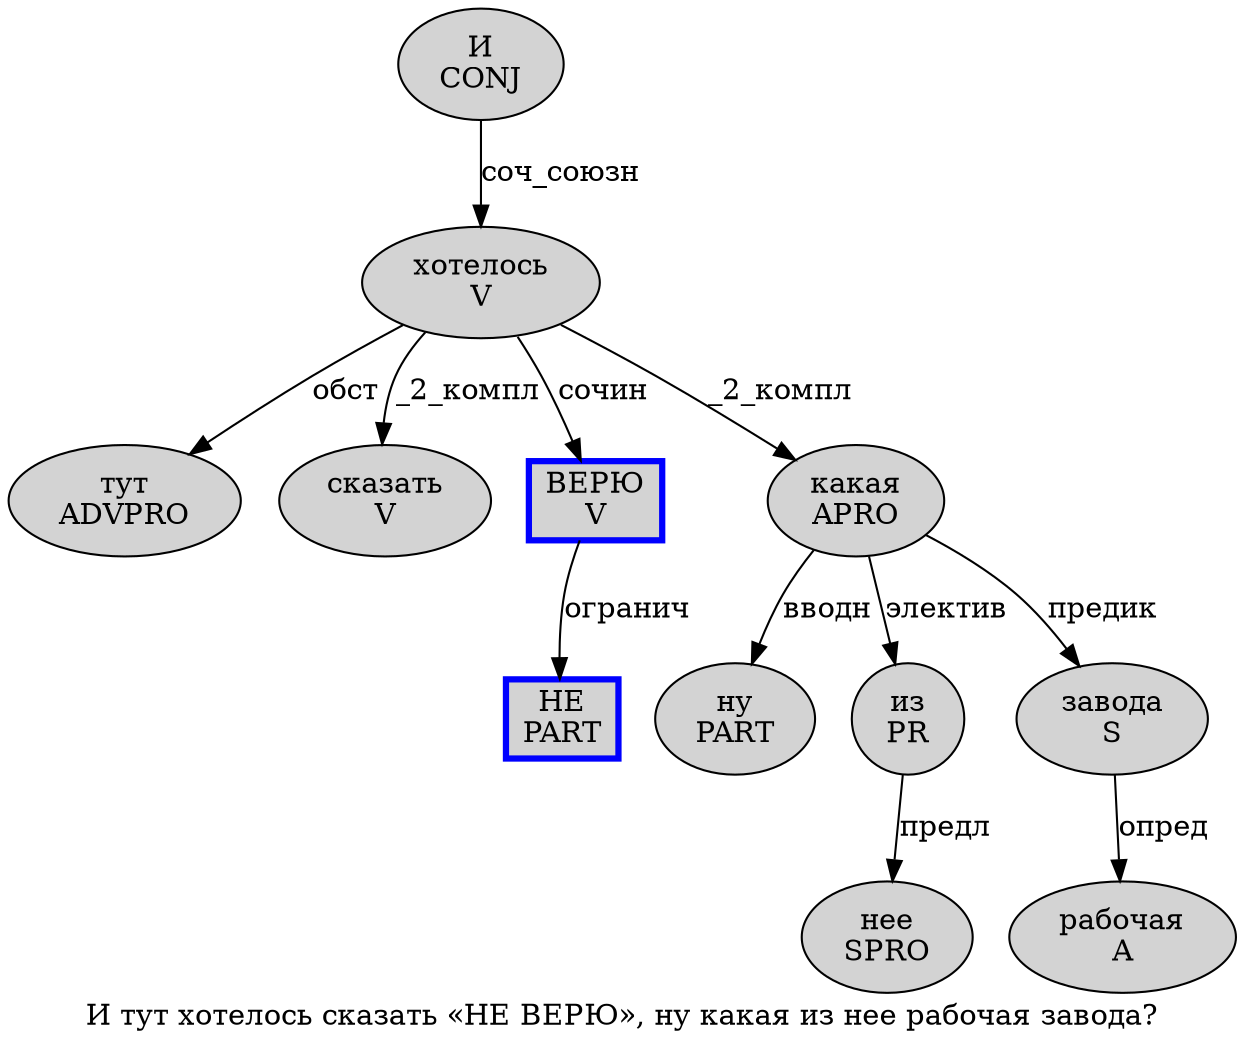 digraph SENTENCE_2334 {
	graph [label="И тут хотелось сказать «НЕ ВЕРЮ», ну какая из нее рабочая завода?"]
	node [style=filled]
		0 [label="И
CONJ" color="" fillcolor=lightgray penwidth=1 shape=ellipse]
		1 [label="тут
ADVPRO" color="" fillcolor=lightgray penwidth=1 shape=ellipse]
		2 [label="хотелось
V" color="" fillcolor=lightgray penwidth=1 shape=ellipse]
		3 [label="сказать
V" color="" fillcolor=lightgray penwidth=1 shape=ellipse]
		5 [label="НЕ
PART" color=blue fillcolor=lightgray penwidth=3 shape=box]
		6 [label="ВЕРЮ
V" color=blue fillcolor=lightgray penwidth=3 shape=box]
		9 [label="ну
PART" color="" fillcolor=lightgray penwidth=1 shape=ellipse]
		10 [label="какая
APRO" color="" fillcolor=lightgray penwidth=1 shape=ellipse]
		11 [label="из
PR" color="" fillcolor=lightgray penwidth=1 shape=ellipse]
		12 [label="нее
SPRO" color="" fillcolor=lightgray penwidth=1 shape=ellipse]
		13 [label="рабочая
A" color="" fillcolor=lightgray penwidth=1 shape=ellipse]
		14 [label="завода
S" color="" fillcolor=lightgray penwidth=1 shape=ellipse]
			14 -> 13 [label="опред"]
			2 -> 1 [label="обст"]
			2 -> 3 [label="_2_компл"]
			2 -> 6 [label="сочин"]
			2 -> 10 [label="_2_компл"]
			6 -> 5 [label="огранич"]
			11 -> 12 [label="предл"]
			10 -> 9 [label="вводн"]
			10 -> 11 [label="электив"]
			10 -> 14 [label="предик"]
			0 -> 2 [label="соч_союзн"]
}